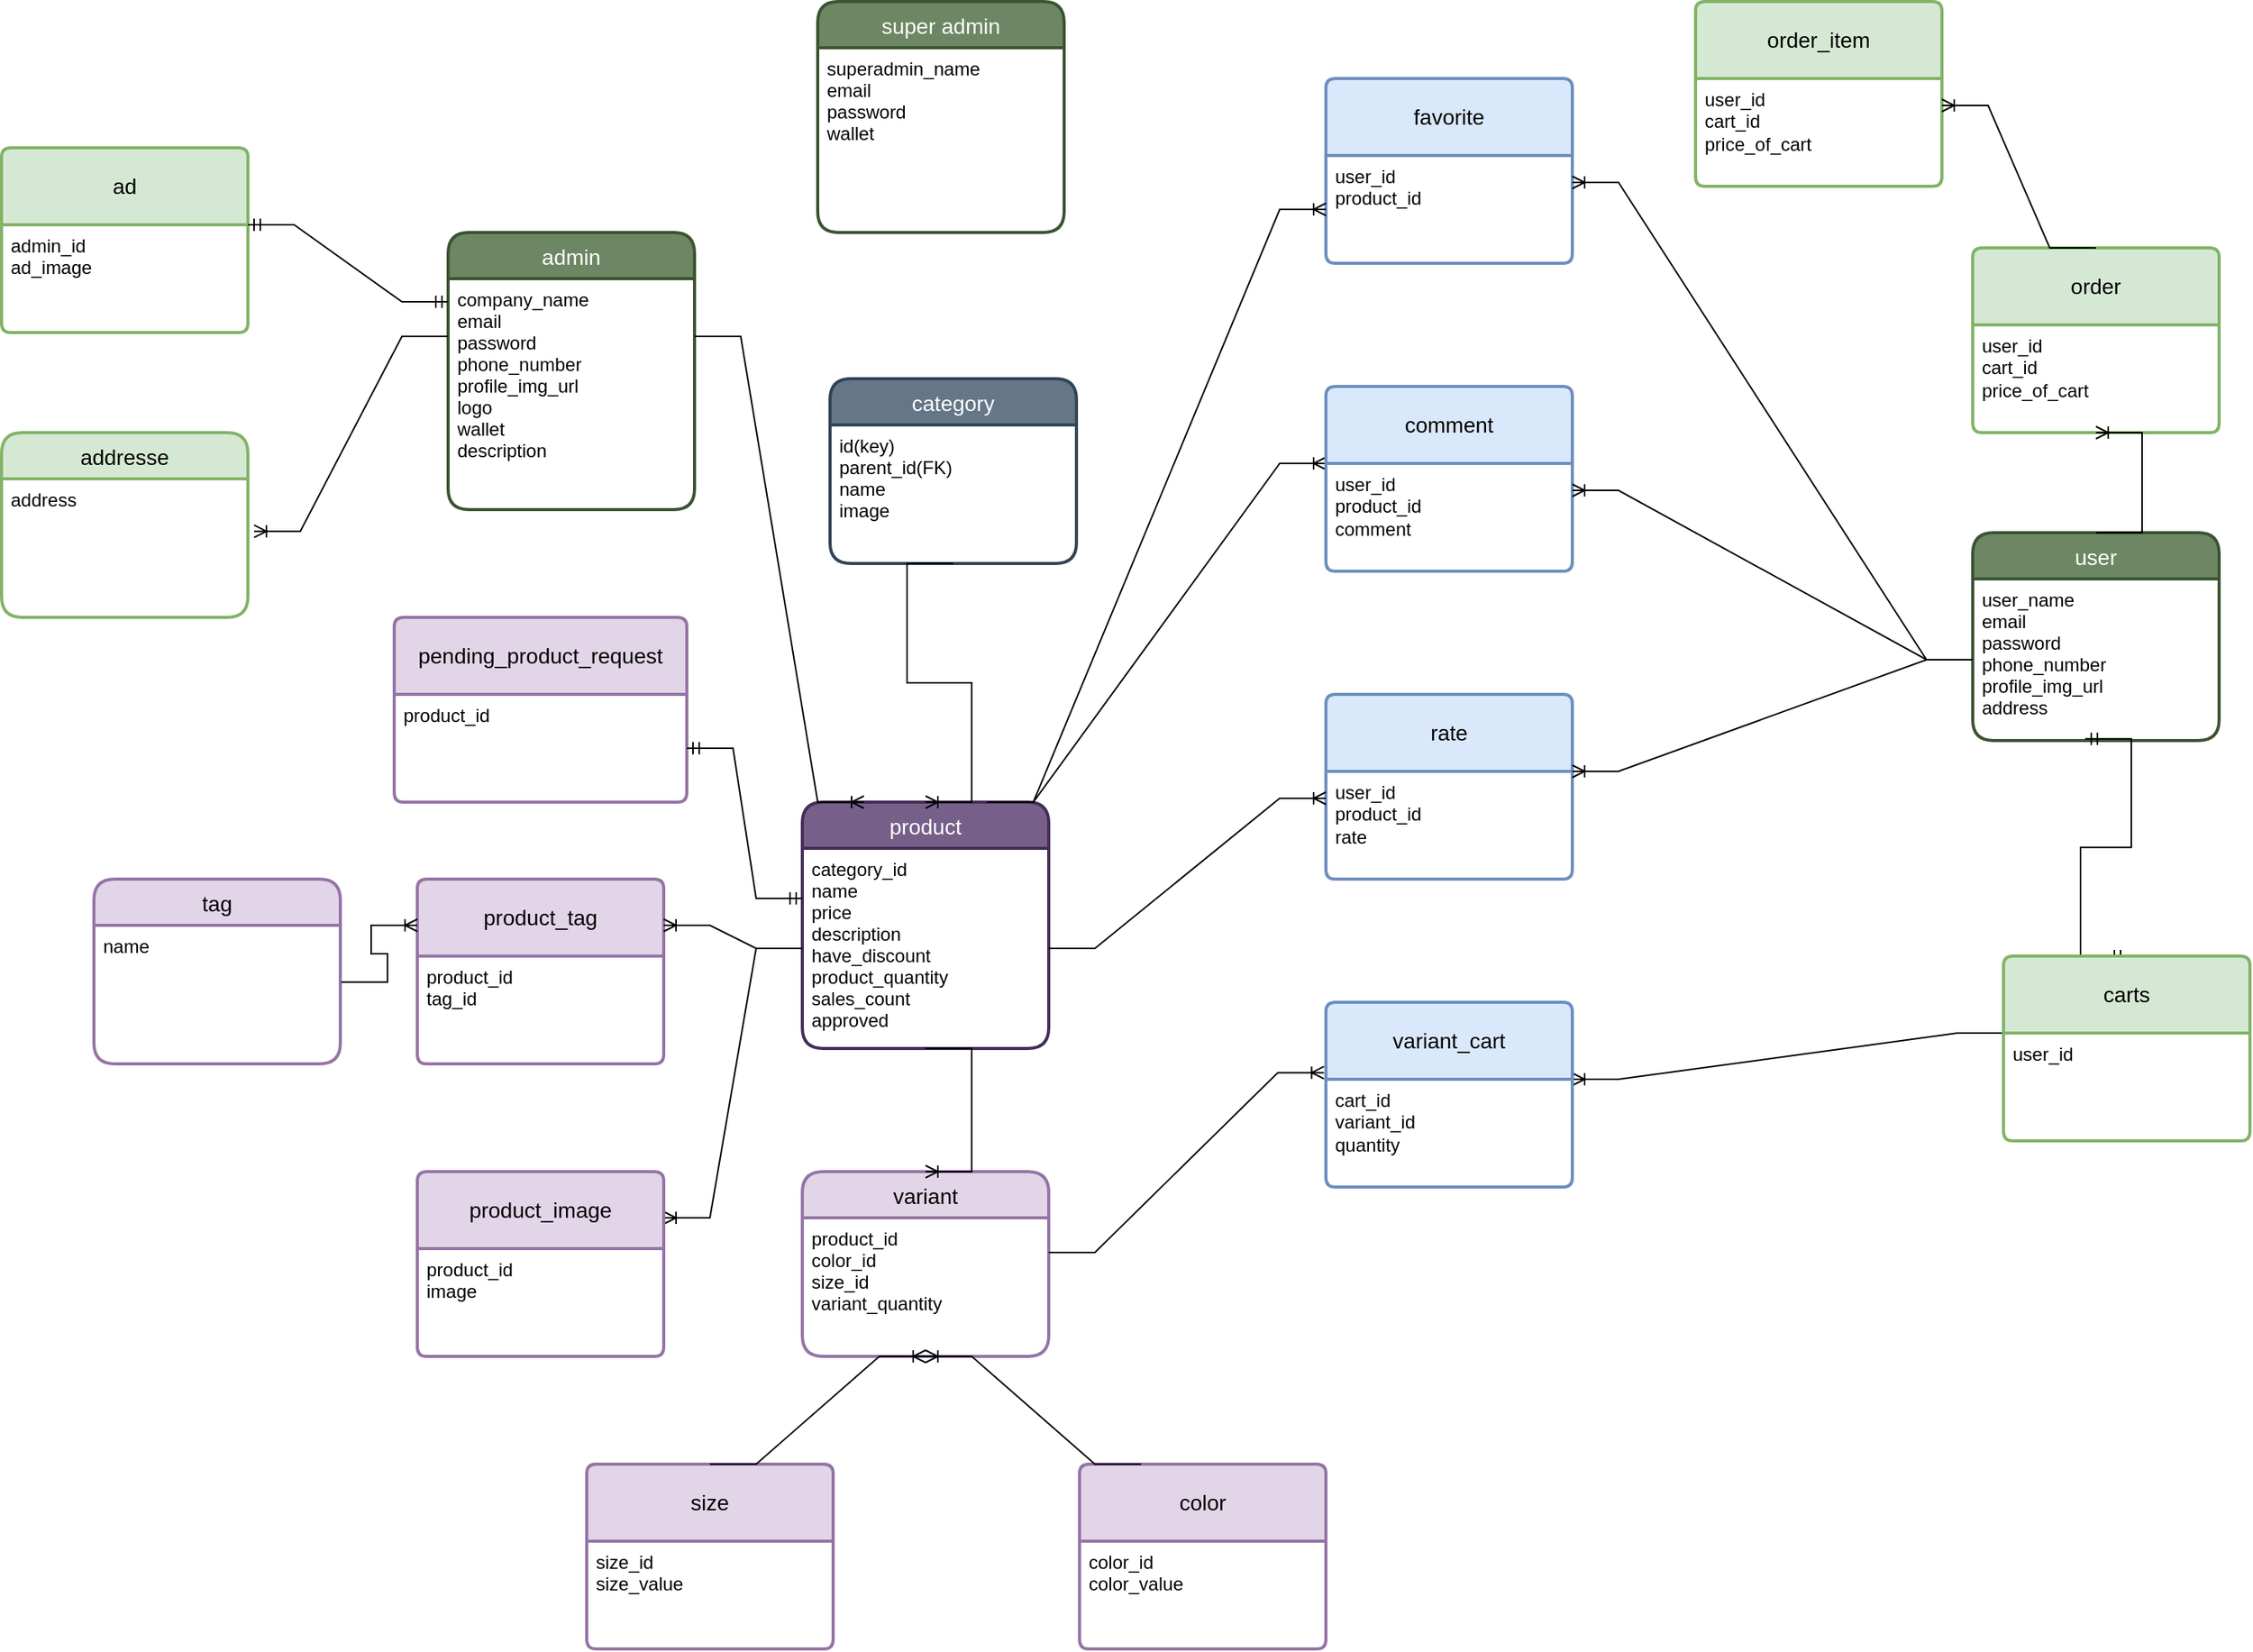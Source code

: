 <mxfile version="21.2.8" type="device">
  <diagram id="kI0qF7vjffRZNRXdELJc" name="Page-1">
    <mxGraphModel dx="1956" dy="1204" grid="1" gridSize="10" guides="1" tooltips="1" connect="1" arrows="1" fold="1" page="1" pageScale="1" pageWidth="850" pageHeight="1100" math="0" shadow="0">
      <root>
        <mxCell id="0" />
        <mxCell id="1" parent="0" />
        <mxCell id="PTS_4ZAe08HsRlGfjt18-1" value="user" style="swimlane;childLayout=stackLayout;horizontal=1;startSize=30;horizontalStack=0;rounded=1;fontSize=14;fontStyle=0;strokeWidth=2;resizeParent=0;resizeLast=1;shadow=0;dashed=0;align=center;fillColor=#6d8764;fontColor=#ffffff;strokeColor=#3A5431;" parent="1" vertex="1">
          <mxGeometry x="1310" y="415" width="160" height="135" as="geometry" />
        </mxCell>
        <mxCell id="PTS_4ZAe08HsRlGfjt18-2" value="user_name&#xa;email&#xa;password&#xa;phone_number&#xa;profile_img_url&#xa;address" style="align=left;strokeColor=none;fillColor=none;spacingLeft=4;fontSize=12;verticalAlign=top;resizable=0;rotatable=0;part=1;" parent="PTS_4ZAe08HsRlGfjt18-1" vertex="1">
          <mxGeometry y="30" width="160" height="105" as="geometry" />
        </mxCell>
        <mxCell id="PTS_4ZAe08HsRlGfjt18-3" value="admin" style="swimlane;childLayout=stackLayout;horizontal=1;startSize=30;horizontalStack=0;rounded=1;fontSize=14;fontStyle=0;strokeWidth=2;resizeParent=0;resizeLast=1;shadow=0;dashed=0;align=center;fillColor=#6d8764;strokeColor=#3A5431;fontColor=#ffffff;" parent="1" vertex="1">
          <mxGeometry x="320" y="220" width="160" height="180" as="geometry" />
        </mxCell>
        <mxCell id="PTS_4ZAe08HsRlGfjt18-4" value="company_name&#xa;email&#xa;password&#xa;phone_number&#xa;profile_img_url&#xa;logo&#xa;wallet&#xa;description" style="align=left;strokeColor=none;fillColor=none;spacingLeft=4;fontSize=12;verticalAlign=top;resizable=0;rotatable=0;part=1;" parent="PTS_4ZAe08HsRlGfjt18-3" vertex="1">
          <mxGeometry y="30" width="160" height="150" as="geometry" />
        </mxCell>
        <mxCell id="PTS_4ZAe08HsRlGfjt18-5" value="super admin" style="swimlane;childLayout=stackLayout;horizontal=1;startSize=30;horizontalStack=0;rounded=1;fontSize=14;fontStyle=0;strokeWidth=2;resizeParent=0;resizeLast=1;shadow=0;dashed=0;align=center;fillColor=#6d8764;fontColor=#ffffff;strokeColor=#3A5431;" parent="1" vertex="1">
          <mxGeometry x="560" y="70" width="160" height="150" as="geometry" />
        </mxCell>
        <mxCell id="PTS_4ZAe08HsRlGfjt18-6" value="superadmin_name&#xa;email&#xa;password&#xa;wallet" style="align=left;strokeColor=none;fillColor=none;spacingLeft=4;fontSize=12;verticalAlign=top;resizable=0;rotatable=0;part=1;" parent="PTS_4ZAe08HsRlGfjt18-5" vertex="1">
          <mxGeometry y="30" width="160" height="120" as="geometry" />
        </mxCell>
        <mxCell id="PTS_4ZAe08HsRlGfjt18-7" value="product" style="swimlane;childLayout=stackLayout;horizontal=1;startSize=30;horizontalStack=0;rounded=1;fontSize=14;fontStyle=0;strokeWidth=2;resizeParent=0;resizeLast=1;shadow=0;dashed=0;align=center;fillColor=#76608a;strokeColor=#432D57;fontColor=#ffffff;" parent="1" vertex="1">
          <mxGeometry x="550" y="590" width="160" height="160" as="geometry" />
        </mxCell>
        <mxCell id="PTS_4ZAe08HsRlGfjt18-8" value="category_id&#xa;name&#xa;price&#xa;description&#xa;have_discount&#xa;product_quantity&#xa;sales_count&#xa;approved" style="align=left;strokeColor=none;fillColor=none;spacingLeft=4;fontSize=12;verticalAlign=top;resizable=0;rotatable=0;part=1;" parent="PTS_4ZAe08HsRlGfjt18-7" vertex="1">
          <mxGeometry y="30" width="160" height="130" as="geometry" />
        </mxCell>
        <mxCell id="PTS_4ZAe08HsRlGfjt18-20" value="addresse" style="swimlane;childLayout=stackLayout;horizontal=1;startSize=30;horizontalStack=0;rounded=1;fontSize=14;fontStyle=0;strokeWidth=2;resizeParent=0;resizeLast=1;shadow=0;dashed=0;align=center;fillColor=#d5e8d4;strokeColor=#82b366;" parent="1" vertex="1">
          <mxGeometry x="30" y="350" width="160" height="120" as="geometry" />
        </mxCell>
        <mxCell id="PTS_4ZAe08HsRlGfjt18-21" value="address" style="align=left;strokeColor=none;fillColor=none;spacingLeft=4;fontSize=12;verticalAlign=top;resizable=0;rotatable=0;part=1;" parent="PTS_4ZAe08HsRlGfjt18-20" vertex="1">
          <mxGeometry y="30" width="160" height="90" as="geometry" />
        </mxCell>
        <mxCell id="PTS_4ZAe08HsRlGfjt18-22" value="" style="edgeStyle=entityRelationEdgeStyle;fontSize=12;html=1;endArrow=ERoneToMany;rounded=0;exitX=0;exitY=0.25;exitDx=0;exitDy=0;entryX=1.025;entryY=0.379;entryDx=0;entryDy=0;entryPerimeter=0;" parent="1" source="PTS_4ZAe08HsRlGfjt18-4" target="PTS_4ZAe08HsRlGfjt18-21" edge="1">
          <mxGeometry width="100" height="100" relative="1" as="geometry">
            <mxPoint x="170" y="580" as="sourcePoint" />
            <mxPoint x="220" y="640" as="targetPoint" />
          </mxGeometry>
        </mxCell>
        <mxCell id="PTS_4ZAe08HsRlGfjt18-23" value="tag" style="swimlane;childLayout=stackLayout;horizontal=1;startSize=30;horizontalStack=0;rounded=1;fontSize=14;fontStyle=0;strokeWidth=2;resizeParent=0;resizeLast=1;shadow=0;dashed=0;align=center;fillColor=#e1d5e7;strokeColor=#9673a6;" parent="1" vertex="1">
          <mxGeometry x="90" y="640" width="160" height="120" as="geometry" />
        </mxCell>
        <mxCell id="PTS_4ZAe08HsRlGfjt18-24" value="name&#xa;" style="align=left;strokeColor=none;fillColor=none;spacingLeft=4;fontSize=12;verticalAlign=top;resizable=0;rotatable=0;part=1;" parent="PTS_4ZAe08HsRlGfjt18-23" vertex="1">
          <mxGeometry y="30" width="160" height="90" as="geometry" />
        </mxCell>
        <mxCell id="PTS_4ZAe08HsRlGfjt18-25" value="category" style="swimlane;childLayout=stackLayout;horizontal=1;startSize=30;horizontalStack=0;rounded=1;fontSize=14;fontStyle=0;strokeWidth=2;resizeParent=0;resizeLast=1;shadow=0;dashed=0;align=center;fillColor=#647687;strokeColor=#314354;fontColor=#ffffff;" parent="1" vertex="1">
          <mxGeometry x="568" y="315" width="160" height="120" as="geometry" />
        </mxCell>
        <mxCell id="PTS_4ZAe08HsRlGfjt18-26" value="id(key)&#xa;parent_id(FK)&#xa;name&#xa;image" style="align=left;strokeColor=none;fillColor=none;spacingLeft=4;fontSize=12;verticalAlign=top;resizable=0;rotatable=0;part=1;" parent="PTS_4ZAe08HsRlGfjt18-25" vertex="1">
          <mxGeometry y="30" width="160" height="90" as="geometry" />
        </mxCell>
        <mxCell id="PTS_4ZAe08HsRlGfjt18-27" value="" style="edgeStyle=entityRelationEdgeStyle;fontSize=12;html=1;endArrow=ERoneToMany;rounded=0;entryX=0.5;entryY=0;entryDx=0;entryDy=0;exitX=0.5;exitY=1;exitDx=0;exitDy=0;" parent="1" source="PTS_4ZAe08HsRlGfjt18-26" target="PTS_4ZAe08HsRlGfjt18-7" edge="1">
          <mxGeometry width="100" height="100" relative="1" as="geometry">
            <mxPoint x="620" y="480" as="sourcePoint" />
            <mxPoint x="360" y="450" as="targetPoint" />
          </mxGeometry>
        </mxCell>
        <mxCell id="PTS_4ZAe08HsRlGfjt18-28" value="variant" style="swimlane;childLayout=stackLayout;horizontal=1;startSize=30;horizontalStack=0;rounded=1;fontSize=14;fontStyle=0;strokeWidth=2;resizeParent=0;resizeLast=1;shadow=0;dashed=0;align=center;fillColor=#e1d5e7;strokeColor=#9673a6;" parent="1" vertex="1">
          <mxGeometry x="550" y="830" width="160" height="120" as="geometry" />
        </mxCell>
        <mxCell id="PTS_4ZAe08HsRlGfjt18-29" value="product_id&#xa;color_id&#xa;size_id&#xa;variant_quantity" style="align=left;strokeColor=none;fillColor=none;spacingLeft=4;fontSize=12;verticalAlign=top;resizable=0;rotatable=0;part=1;" parent="PTS_4ZAe08HsRlGfjt18-28" vertex="1">
          <mxGeometry y="30" width="160" height="90" as="geometry" />
        </mxCell>
        <mxCell id="PTS_4ZAe08HsRlGfjt18-30" value="" style="edgeStyle=entityRelationEdgeStyle;fontSize=12;html=1;endArrow=ERoneToMany;rounded=0;exitX=0.5;exitY=1;exitDx=0;exitDy=0;entryX=0.5;entryY=0;entryDx=0;entryDy=0;" parent="1" source="PTS_4ZAe08HsRlGfjt18-8" target="PTS_4ZAe08HsRlGfjt18-28" edge="1">
          <mxGeometry width="100" height="100" relative="1" as="geometry">
            <mxPoint x="530" y="650" as="sourcePoint" />
            <mxPoint x="630" y="550" as="targetPoint" />
          </mxGeometry>
        </mxCell>
        <mxCell id="FfUi3FiezzRLfMyDBSj2-6" value="" style="edgeStyle=entityRelationEdgeStyle;fontSize=12;html=1;endArrow=ERmandOne;startArrow=ERmandOne;rounded=0;exitX=0.456;exitY=0.989;exitDx=0;exitDy=0;exitPerimeter=0;entryX=0.5;entryY=0;entryDx=0;entryDy=0;" parent="1" source="PTS_4ZAe08HsRlGfjt18-2" target="FfUi3FiezzRLfMyDBSj2-10" edge="1">
          <mxGeometry width="100" height="100" relative="1" as="geometry">
            <mxPoint x="370" y="540" as="sourcePoint" />
            <mxPoint x="680" y="450" as="targetPoint" />
          </mxGeometry>
        </mxCell>
        <mxCell id="FfUi3FiezzRLfMyDBSj2-7" value="" style="edgeStyle=entityRelationEdgeStyle;fontSize=12;html=1;endArrow=ERoneToMany;rounded=0;exitX=0;exitY=0;exitDx=0;exitDy=0;entryX=1;entryY=0;entryDx=0;entryDy=0;" parent="1" source="FfUi3FiezzRLfMyDBSj2-11" target="FfUi3FiezzRLfMyDBSj2-15" edge="1">
          <mxGeometry width="100" height="100" relative="1" as="geometry">
            <mxPoint x="600" y="510" as="sourcePoint" />
            <mxPoint x="810" y="520" as="targetPoint" />
          </mxGeometry>
        </mxCell>
        <mxCell id="FfUi3FiezzRLfMyDBSj2-10" value="carts" style="swimlane;childLayout=stackLayout;horizontal=1;startSize=50;horizontalStack=0;rounded=1;fontSize=14;fontStyle=0;strokeWidth=2;resizeParent=0;resizeLast=1;shadow=0;dashed=0;align=center;arcSize=4;whiteSpace=wrap;html=1;fillColor=#d5e8d4;strokeColor=#82b366;" parent="1" vertex="1">
          <mxGeometry x="1330" y="690" width="160" height="120" as="geometry" />
        </mxCell>
        <mxCell id="FfUi3FiezzRLfMyDBSj2-11" value="user_id" style="align=left;strokeColor=none;fillColor=none;spacingLeft=4;fontSize=12;verticalAlign=top;resizable=0;rotatable=0;part=1;html=1;" parent="FfUi3FiezzRLfMyDBSj2-10" vertex="1">
          <mxGeometry y="50" width="160" height="70" as="geometry" />
        </mxCell>
        <mxCell id="FfUi3FiezzRLfMyDBSj2-23" value="" style="edgeStyle=entityRelationEdgeStyle;fontSize=12;html=1;endArrow=ERoneToMany;rounded=0;entryX=-0.008;entryY=0.381;entryDx=0;entryDy=0;entryPerimeter=0;exitX=1;exitY=0.25;exitDx=0;exitDy=0;" parent="1" source="PTS_4ZAe08HsRlGfjt18-29" target="FfUi3FiezzRLfMyDBSj2-14" edge="1">
          <mxGeometry width="100" height="100" relative="1" as="geometry">
            <mxPoint x="490" y="630" as="sourcePoint" />
            <mxPoint x="590" y="530" as="targetPoint" />
          </mxGeometry>
        </mxCell>
        <mxCell id="FfUi3FiezzRLfMyDBSj2-27" value="order" style="swimlane;childLayout=stackLayout;horizontal=1;startSize=50;horizontalStack=0;rounded=1;fontSize=14;fontStyle=0;strokeWidth=2;resizeParent=0;resizeLast=1;shadow=0;dashed=0;align=center;arcSize=4;whiteSpace=wrap;html=1;fillColor=#d5e8d4;strokeColor=#82b366;" parent="1" vertex="1">
          <mxGeometry x="1310" y="230" width="160" height="120" as="geometry" />
        </mxCell>
        <mxCell id="FfUi3FiezzRLfMyDBSj2-28" value="user_id&lt;br&gt;cart_id&lt;br&gt;price_of_cart" style="align=left;strokeColor=none;fillColor=none;spacingLeft=4;fontSize=12;verticalAlign=top;resizable=0;rotatable=0;part=1;html=1;" parent="FfUi3FiezzRLfMyDBSj2-27" vertex="1">
          <mxGeometry y="50" width="160" height="70" as="geometry" />
        </mxCell>
        <mxCell id="jvoixJDU0p5Q1jD1HSfH-11" style="edgeStyle=orthogonalEdgeStyle;rounded=0;orthogonalLoop=1;jettySize=auto;html=1;exitX=0.5;exitY=1;exitDx=0;exitDy=0;" parent="FfUi3FiezzRLfMyDBSj2-27" source="FfUi3FiezzRLfMyDBSj2-28" target="FfUi3FiezzRLfMyDBSj2-28" edge="1">
          <mxGeometry relative="1" as="geometry" />
        </mxCell>
        <mxCell id="jvoixJDU0p5Q1jD1HSfH-5" value="" style="edgeStyle=entityRelationEdgeStyle;fontSize=12;html=1;endArrow=ERoneToMany;rounded=0;exitX=0.5;exitY=0;exitDx=0;exitDy=0;entryX=0.5;entryY=1;entryDx=0;entryDy=0;" parent="1" source="PTS_4ZAe08HsRlGfjt18-1" target="FfUi3FiezzRLfMyDBSj2-28" edge="1">
          <mxGeometry width="100" height="100" relative="1" as="geometry">
            <mxPoint x="840" y="370" as="sourcePoint" />
            <mxPoint x="940" y="270" as="targetPoint" />
          </mxGeometry>
        </mxCell>
        <mxCell id="jvoixJDU0p5Q1jD1HSfH-7" value="" style="edgeStyle=entityRelationEdgeStyle;fontSize=12;html=1;endArrow=ERoneToMany;rounded=0;exitX=0.75;exitY=0;exitDx=0;exitDy=0;entryX=0;entryY=0;entryDx=0;entryDy=0;" parent="1" source="PTS_4ZAe08HsRlGfjt18-7" target="jvoixJDU0p5Q1jD1HSfH-9" edge="1">
          <mxGeometry width="100" height="100" relative="1" as="geometry">
            <mxPoint x="240" y="680" as="sourcePoint" />
            <mxPoint x="340" y="580" as="targetPoint" />
          </mxGeometry>
        </mxCell>
        <mxCell id="jvoixJDU0p5Q1jD1HSfH-8" value="comment" style="swimlane;childLayout=stackLayout;horizontal=1;startSize=50;horizontalStack=0;rounded=1;fontSize=14;fontStyle=0;strokeWidth=2;resizeParent=0;resizeLast=1;shadow=0;dashed=0;align=center;arcSize=4;whiteSpace=wrap;html=1;fillColor=#dae8fc;strokeColor=#6c8ebf;" parent="1" vertex="1">
          <mxGeometry x="890" y="320" width="160" height="120" as="geometry" />
        </mxCell>
        <mxCell id="jvoixJDU0p5Q1jD1HSfH-9" value="user_id&lt;br&gt;product_id&lt;br&gt;comment&amp;nbsp;" style="align=left;strokeColor=none;fillColor=none;spacingLeft=4;fontSize=12;verticalAlign=top;resizable=0;rotatable=0;part=1;html=1;" parent="jvoixJDU0p5Q1jD1HSfH-8" vertex="1">
          <mxGeometry y="50" width="160" height="70" as="geometry" />
        </mxCell>
        <mxCell id="jvoixJDU0p5Q1jD1HSfH-10" value="" style="edgeStyle=entityRelationEdgeStyle;fontSize=12;html=1;endArrow=ERoneToMany;rounded=0;entryX=1;entryY=0.25;entryDx=0;entryDy=0;exitX=0;exitY=0.5;exitDx=0;exitDy=0;" parent="1" source="PTS_4ZAe08HsRlGfjt18-2" target="jvoixJDU0p5Q1jD1HSfH-9" edge="1">
          <mxGeometry width="100" height="100" relative="1" as="geometry">
            <mxPoint x="690" y="410" as="sourcePoint" />
            <mxPoint x="790" y="310" as="targetPoint" />
          </mxGeometry>
        </mxCell>
        <mxCell id="jvoixJDU0p5Q1jD1HSfH-12" value="rate" style="swimlane;childLayout=stackLayout;horizontal=1;startSize=50;horizontalStack=0;rounded=1;fontSize=14;fontStyle=0;strokeWidth=2;resizeParent=0;resizeLast=1;shadow=0;dashed=0;align=center;arcSize=4;whiteSpace=wrap;html=1;fillColor=#dae8fc;strokeColor=#6c8ebf;" parent="1" vertex="1">
          <mxGeometry x="890" y="520" width="160" height="120" as="geometry" />
        </mxCell>
        <mxCell id="jvoixJDU0p5Q1jD1HSfH-13" value="user_id&lt;br style=&quot;border-color: var(--border-color);&quot;&gt;product_id&lt;br&gt;rate" style="align=left;strokeColor=none;fillColor=none;spacingLeft=4;fontSize=12;verticalAlign=top;resizable=0;rotatable=0;part=1;html=1;" parent="jvoixJDU0p5Q1jD1HSfH-12" vertex="1">
          <mxGeometry y="50" width="160" height="70" as="geometry" />
        </mxCell>
        <mxCell id="jvoixJDU0p5Q1jD1HSfH-14" value="" style="edgeStyle=entityRelationEdgeStyle;fontSize=12;html=1;endArrow=ERoneToMany;rounded=0;entryX=0;entryY=0.25;entryDx=0;entryDy=0;exitX=1;exitY=0.5;exitDx=0;exitDy=0;" parent="1" source="PTS_4ZAe08HsRlGfjt18-8" target="jvoixJDU0p5Q1jD1HSfH-13" edge="1">
          <mxGeometry width="100" height="100" relative="1" as="geometry">
            <mxPoint x="540" y="610" as="sourcePoint" />
            <mxPoint x="640" y="510" as="targetPoint" />
          </mxGeometry>
        </mxCell>
        <mxCell id="jvoixJDU0p5Q1jD1HSfH-15" value="" style="edgeStyle=entityRelationEdgeStyle;fontSize=12;html=1;endArrow=ERoneToMany;rounded=0;exitX=0;exitY=0.5;exitDx=0;exitDy=0;entryX=1;entryY=0;entryDx=0;entryDy=0;" parent="1" source="PTS_4ZAe08HsRlGfjt18-2" target="jvoixJDU0p5Q1jD1HSfH-13" edge="1">
          <mxGeometry width="100" height="100" relative="1" as="geometry">
            <mxPoint x="890" y="380" as="sourcePoint" />
            <mxPoint x="960" y="370" as="targetPoint" />
          </mxGeometry>
        </mxCell>
        <mxCell id="FfUi3FiezzRLfMyDBSj2-14" value="variant_cart" style="swimlane;childLayout=stackLayout;horizontal=1;startSize=50;horizontalStack=0;rounded=1;fontSize=14;fontStyle=0;strokeWidth=2;resizeParent=0;resizeLast=1;shadow=0;dashed=0;align=center;arcSize=4;whiteSpace=wrap;html=1;fillColor=#dae8fc;strokeColor=#6c8ebf;" parent="1" vertex="1">
          <mxGeometry x="890" y="720" width="160" height="120" as="geometry" />
        </mxCell>
        <mxCell id="FfUi3FiezzRLfMyDBSj2-15" value="cart_id&lt;br&gt;variant_id&lt;br style=&quot;border-color: var(--border-color);&quot;&gt;quantity" style="align=left;strokeColor=none;fillColor=none;spacingLeft=4;fontSize=12;verticalAlign=top;resizable=0;rotatable=0;part=1;html=1;" parent="FfUi3FiezzRLfMyDBSj2-14" vertex="1">
          <mxGeometry y="50" width="160" height="70" as="geometry" />
        </mxCell>
        <mxCell id="QdCy7_6itie2XvAbfgLe-3" value="" style="edgeStyle=entityRelationEdgeStyle;fontSize=12;html=1;endArrow=ERoneToMany;rounded=0;exitX=1;exitY=0.25;exitDx=0;exitDy=0;entryX=0.25;entryY=0;entryDx=0;entryDy=0;" parent="1" source="PTS_4ZAe08HsRlGfjt18-4" target="PTS_4ZAe08HsRlGfjt18-7" edge="1">
          <mxGeometry width="100" height="100" relative="1" as="geometry">
            <mxPoint x="250" y="535" as="sourcePoint" />
            <mxPoint x="390" y="340" as="targetPoint" />
          </mxGeometry>
        </mxCell>
        <mxCell id="QdCy7_6itie2XvAbfgLe-8" value="" style="edgeStyle=entityRelationEdgeStyle;fontSize=12;html=1;endArrow=ERoneToMany;rounded=0;exitX=0;exitY=0.5;exitDx=0;exitDy=0;entryX=1;entryY=0.25;entryDx=0;entryDy=0;" parent="1" source="PTS_4ZAe08HsRlGfjt18-8" target="JQWsnvbCwDlwLZyx7Qhj-6" edge="1">
          <mxGeometry width="100" height="100" relative="1" as="geometry">
            <mxPoint x="520" y="790" as="sourcePoint" />
            <mxPoint x="400.0" y="830.0" as="targetPoint" />
          </mxGeometry>
        </mxCell>
        <mxCell id="-I5T3xk973D35aBHQImk-1" value="color" style="swimlane;childLayout=stackLayout;horizontal=1;startSize=50;horizontalStack=0;rounded=1;fontSize=14;fontStyle=0;strokeWidth=2;resizeParent=0;resizeLast=1;shadow=0;dashed=0;align=center;arcSize=4;whiteSpace=wrap;html=1;fillColor=#e1d5e7;strokeColor=#9673a6;" parent="1" vertex="1">
          <mxGeometry x="730" y="1020" width="160" height="120" as="geometry" />
        </mxCell>
        <mxCell id="-I5T3xk973D35aBHQImk-2" value="color_id&lt;br&gt;color_value" style="align=left;strokeColor=none;fillColor=none;spacingLeft=4;fontSize=12;verticalAlign=top;resizable=0;rotatable=0;part=1;html=1;" parent="-I5T3xk973D35aBHQImk-1" vertex="1">
          <mxGeometry y="50" width="160" height="70" as="geometry" />
        </mxCell>
        <mxCell id="-I5T3xk973D35aBHQImk-4" value="size" style="swimlane;childLayout=stackLayout;horizontal=1;startSize=50;horizontalStack=0;rounded=1;fontSize=14;fontStyle=0;strokeWidth=2;resizeParent=0;resizeLast=1;shadow=0;dashed=0;align=center;arcSize=4;whiteSpace=wrap;html=1;fillColor=#e1d5e7;strokeColor=#9673a6;" parent="1" vertex="1">
          <mxGeometry x="410" y="1020" width="160" height="120" as="geometry" />
        </mxCell>
        <mxCell id="-I5T3xk973D35aBHQImk-5" value="size_id&lt;br&gt;size_value" style="align=left;strokeColor=none;fillColor=none;spacingLeft=4;fontSize=12;verticalAlign=top;resizable=0;rotatable=0;part=1;html=1;" parent="-I5T3xk973D35aBHQImk-4" vertex="1">
          <mxGeometry y="50" width="160" height="70" as="geometry" />
        </mxCell>
        <mxCell id="-I5T3xk973D35aBHQImk-3" value="" style="edgeStyle=entityRelationEdgeStyle;fontSize=12;html=1;endArrow=ERoneToMany;rounded=0;exitX=0.25;exitY=0;exitDx=0;exitDy=0;entryX=0.5;entryY=1;entryDx=0;entryDy=0;" parent="1" source="-I5T3xk973D35aBHQImk-1" target="PTS_4ZAe08HsRlGfjt18-29" edge="1">
          <mxGeometry width="100" height="100" relative="1" as="geometry">
            <mxPoint x="750" y="950" as="sourcePoint" />
            <mxPoint x="850" y="850" as="targetPoint" />
          </mxGeometry>
        </mxCell>
        <mxCell id="-I5T3xk973D35aBHQImk-6" value="" style="edgeStyle=entityRelationEdgeStyle;fontSize=12;html=1;endArrow=ERoneToMany;rounded=0;exitX=0.5;exitY=0;exitDx=0;exitDy=0;entryX=0.5;entryY=1;entryDx=0;entryDy=0;" parent="1" source="-I5T3xk973D35aBHQImk-4" target="PTS_4ZAe08HsRlGfjt18-29" edge="1">
          <mxGeometry width="100" height="100" relative="1" as="geometry">
            <mxPoint x="350" y="1160" as="sourcePoint" />
            <mxPoint x="450" y="1060" as="targetPoint" />
          </mxGeometry>
        </mxCell>
        <mxCell id="P4RLFtKSttvfOe0sPT_R-2" value="product_tag" style="swimlane;childLayout=stackLayout;horizontal=1;startSize=50;horizontalStack=0;rounded=1;fontSize=14;fontStyle=0;strokeWidth=2;resizeParent=0;resizeLast=1;shadow=0;dashed=0;align=center;arcSize=4;whiteSpace=wrap;html=1;fillColor=#e1d5e7;strokeColor=#9673a6;" parent="1" vertex="1">
          <mxGeometry x="300" y="640" width="160" height="120" as="geometry" />
        </mxCell>
        <mxCell id="P4RLFtKSttvfOe0sPT_R-3" value="product_id&lt;br&gt;tag_id" style="align=left;strokeColor=none;fillColor=none;spacingLeft=4;fontSize=12;verticalAlign=top;resizable=0;rotatable=0;part=1;html=1;" parent="P4RLFtKSttvfOe0sPT_R-2" vertex="1">
          <mxGeometry y="50" width="160" height="70" as="geometry" />
        </mxCell>
        <mxCell id="P4RLFtKSttvfOe0sPT_R-4" value="" style="edgeStyle=entityRelationEdgeStyle;fontSize=12;html=1;endArrow=ERoneToMany;rounded=0;entryX=0;entryY=0.25;entryDx=0;entryDy=0;exitX=1.004;exitY=0.41;exitDx=0;exitDy=0;exitPerimeter=0;" parent="1" source="PTS_4ZAe08HsRlGfjt18-24" target="P4RLFtKSttvfOe0sPT_R-2" edge="1">
          <mxGeometry width="100" height="100" relative="1" as="geometry">
            <mxPoint x="130" y="940" as="sourcePoint" />
            <mxPoint x="230" y="840" as="targetPoint" />
          </mxGeometry>
        </mxCell>
        <mxCell id="JQWsnvbCwDlwLZyx7Qhj-1" value="pending_product_request" style="swimlane;childLayout=stackLayout;horizontal=1;startSize=50;horizontalStack=0;rounded=1;fontSize=14;fontStyle=0;strokeWidth=2;resizeParent=0;resizeLast=1;shadow=0;dashed=0;align=center;arcSize=4;whiteSpace=wrap;html=1;fillColor=#e1d5e7;strokeColor=#9673a6;" parent="1" vertex="1">
          <mxGeometry x="285" y="470" width="190" height="120" as="geometry" />
        </mxCell>
        <mxCell id="JQWsnvbCwDlwLZyx7Qhj-2" value="product_id" style="align=left;strokeColor=none;fillColor=none;spacingLeft=4;fontSize=12;verticalAlign=top;resizable=0;rotatable=0;part=1;html=1;" parent="JQWsnvbCwDlwLZyx7Qhj-1" vertex="1">
          <mxGeometry y="50" width="190" height="70" as="geometry" />
        </mxCell>
        <mxCell id="JQWsnvbCwDlwLZyx7Qhj-5" value="" style="edgeStyle=entityRelationEdgeStyle;fontSize=12;html=1;endArrow=ERmandOne;startArrow=ERmandOne;rounded=0;entryX=1;entryY=0.5;entryDx=0;entryDy=0;exitX=0;exitY=0.25;exitDx=0;exitDy=0;" parent="1" source="PTS_4ZAe08HsRlGfjt18-8" target="JQWsnvbCwDlwLZyx7Qhj-2" edge="1">
          <mxGeometry width="100" height="100" relative="1" as="geometry">
            <mxPoint x="520" y="640" as="sourcePoint" />
            <mxPoint x="620" y="540" as="targetPoint" />
          </mxGeometry>
        </mxCell>
        <mxCell id="JQWsnvbCwDlwLZyx7Qhj-6" value="product_image" style="swimlane;childLayout=stackLayout;horizontal=1;startSize=50;horizontalStack=0;rounded=1;fontSize=14;fontStyle=0;strokeWidth=2;resizeParent=0;resizeLast=1;shadow=0;dashed=0;align=center;arcSize=4;whiteSpace=wrap;html=1;fillColor=#e1d5e7;strokeColor=#9673a6;" parent="1" vertex="1">
          <mxGeometry x="300" y="830" width="160" height="120" as="geometry" />
        </mxCell>
        <mxCell id="JQWsnvbCwDlwLZyx7Qhj-7" value="product_id&lt;br style=&quot;border-color: var(--border-color);&quot;&gt;image" style="align=left;strokeColor=none;fillColor=none;spacingLeft=4;fontSize=12;verticalAlign=top;resizable=0;rotatable=0;part=1;html=1;" parent="JQWsnvbCwDlwLZyx7Qhj-6" vertex="1">
          <mxGeometry y="50" width="160" height="70" as="geometry" />
        </mxCell>
        <mxCell id="JQWsnvbCwDlwLZyx7Qhj-8" value="" style="edgeStyle=entityRelationEdgeStyle;fontSize=12;html=1;endArrow=ERoneToMany;rounded=0;exitX=0;exitY=0.5;exitDx=0;exitDy=0;entryX=1;entryY=0.25;entryDx=0;entryDy=0;" parent="1" source="PTS_4ZAe08HsRlGfjt18-8" target="P4RLFtKSttvfOe0sPT_R-2" edge="1">
          <mxGeometry width="100" height="100" relative="1" as="geometry">
            <mxPoint x="480" y="870" as="sourcePoint" />
            <mxPoint x="470" y="800" as="targetPoint" />
          </mxGeometry>
        </mxCell>
        <mxCell id="E8bR1AXGylRGhFoBbndw-4" value="favorite" style="swimlane;childLayout=stackLayout;horizontal=1;startSize=50;horizontalStack=0;rounded=1;fontSize=14;fontStyle=0;strokeWidth=2;resizeParent=0;resizeLast=1;shadow=0;dashed=0;align=center;arcSize=4;whiteSpace=wrap;html=1;fillColor=#dae8fc;strokeColor=#6c8ebf;" parent="1" vertex="1">
          <mxGeometry x="890" y="120" width="160" height="120" as="geometry" />
        </mxCell>
        <mxCell id="E8bR1AXGylRGhFoBbndw-5" value="user_id&lt;br&gt;product_id" style="align=left;strokeColor=none;fillColor=none;spacingLeft=4;fontSize=12;verticalAlign=top;resizable=0;rotatable=0;part=1;html=1;" parent="E8bR1AXGylRGhFoBbndw-4" vertex="1">
          <mxGeometry y="50" width="160" height="70" as="geometry" />
        </mxCell>
        <mxCell id="E8bR1AXGylRGhFoBbndw-6" value="" style="edgeStyle=entityRelationEdgeStyle;fontSize=12;html=1;endArrow=ERoneToMany;rounded=0;exitX=0.75;exitY=0;exitDx=0;exitDy=0;entryX=0;entryY=0.5;entryDx=0;entryDy=0;" parent="1" source="PTS_4ZAe08HsRlGfjt18-7" target="E8bR1AXGylRGhFoBbndw-5" edge="1">
          <mxGeometry width="100" height="100" relative="1" as="geometry">
            <mxPoint x="680" y="600" as="sourcePoint" />
            <mxPoint x="900" y="300" as="targetPoint" />
          </mxGeometry>
        </mxCell>
        <mxCell id="E8bR1AXGylRGhFoBbndw-7" value="" style="edgeStyle=entityRelationEdgeStyle;fontSize=12;html=1;endArrow=ERoneToMany;rounded=0;exitX=0;exitY=0.5;exitDx=0;exitDy=0;entryX=1;entryY=0.25;entryDx=0;entryDy=0;" parent="1" source="PTS_4ZAe08HsRlGfjt18-2" target="E8bR1AXGylRGhFoBbndw-5" edge="1">
          <mxGeometry width="100" height="100" relative="1" as="geometry">
            <mxPoint x="690" y="610" as="sourcePoint" />
            <mxPoint x="910" y="310" as="targetPoint" />
          </mxGeometry>
        </mxCell>
        <mxCell id="E8bR1AXGylRGhFoBbndw-8" value="ad" style="swimlane;childLayout=stackLayout;horizontal=1;startSize=50;horizontalStack=0;rounded=1;fontSize=14;fontStyle=0;strokeWidth=2;resizeParent=0;resizeLast=1;shadow=0;dashed=0;align=center;arcSize=4;whiteSpace=wrap;html=1;fillColor=#d5e8d4;strokeColor=#82b366;" parent="1" vertex="1">
          <mxGeometry x="30" y="165" width="160" height="120" as="geometry" />
        </mxCell>
        <mxCell id="E8bR1AXGylRGhFoBbndw-9" value="admin_id&lt;br&gt;ad_image" style="align=left;strokeColor=none;fillColor=none;spacingLeft=4;fontSize=12;verticalAlign=top;resizable=0;rotatable=0;part=1;html=1;" parent="E8bR1AXGylRGhFoBbndw-8" vertex="1">
          <mxGeometry y="50" width="160" height="70" as="geometry" />
        </mxCell>
        <mxCell id="E8bR1AXGylRGhFoBbndw-13" value="" style="edgeStyle=entityRelationEdgeStyle;fontSize=12;html=1;endArrow=ERmandOne;startArrow=ERmandOne;rounded=0;exitX=1;exitY=0;exitDx=0;exitDy=0;entryX=0;entryY=0.25;entryDx=0;entryDy=0;" parent="1" source="E8bR1AXGylRGhFoBbndw-9" target="PTS_4ZAe08HsRlGfjt18-3" edge="1">
          <mxGeometry width="100" height="100" relative="1" as="geometry">
            <mxPoint x="180" y="220" as="sourcePoint" />
            <mxPoint x="280" y="120" as="targetPoint" />
          </mxGeometry>
        </mxCell>
        <mxCell id="ptc0DSkcVgExmlrpBzjl-1" value="order_item" style="swimlane;childLayout=stackLayout;horizontal=1;startSize=50;horizontalStack=0;rounded=1;fontSize=14;fontStyle=0;strokeWidth=2;resizeParent=0;resizeLast=1;shadow=0;dashed=0;align=center;arcSize=4;whiteSpace=wrap;html=1;fillColor=#d5e8d4;strokeColor=#82b366;" vertex="1" parent="1">
          <mxGeometry x="1130" y="70" width="160" height="120" as="geometry" />
        </mxCell>
        <mxCell id="ptc0DSkcVgExmlrpBzjl-2" value="user_id&lt;br&gt;cart_id&lt;br&gt;price_of_cart" style="align=left;strokeColor=none;fillColor=none;spacingLeft=4;fontSize=12;verticalAlign=top;resizable=0;rotatable=0;part=1;html=1;" vertex="1" parent="ptc0DSkcVgExmlrpBzjl-1">
          <mxGeometry y="50" width="160" height="70" as="geometry" />
        </mxCell>
        <mxCell id="ptc0DSkcVgExmlrpBzjl-3" style="edgeStyle=orthogonalEdgeStyle;rounded=0;orthogonalLoop=1;jettySize=auto;html=1;exitX=0.5;exitY=1;exitDx=0;exitDy=0;" edge="1" parent="ptc0DSkcVgExmlrpBzjl-1" source="ptc0DSkcVgExmlrpBzjl-2" target="ptc0DSkcVgExmlrpBzjl-2">
          <mxGeometry relative="1" as="geometry" />
        </mxCell>
        <mxCell id="ptc0DSkcVgExmlrpBzjl-4" value="" style="edgeStyle=entityRelationEdgeStyle;fontSize=12;html=1;endArrow=ERoneToMany;rounded=0;entryX=1;entryY=0.25;entryDx=0;entryDy=0;exitX=0.5;exitY=0;exitDx=0;exitDy=0;" edge="1" parent="1" source="FfUi3FiezzRLfMyDBSj2-27" target="ptc0DSkcVgExmlrpBzjl-2">
          <mxGeometry width="100" height="100" relative="1" as="geometry">
            <mxPoint x="1130" y="190" as="sourcePoint" />
            <mxPoint x="1230" y="90" as="targetPoint" />
          </mxGeometry>
        </mxCell>
      </root>
    </mxGraphModel>
  </diagram>
</mxfile>
